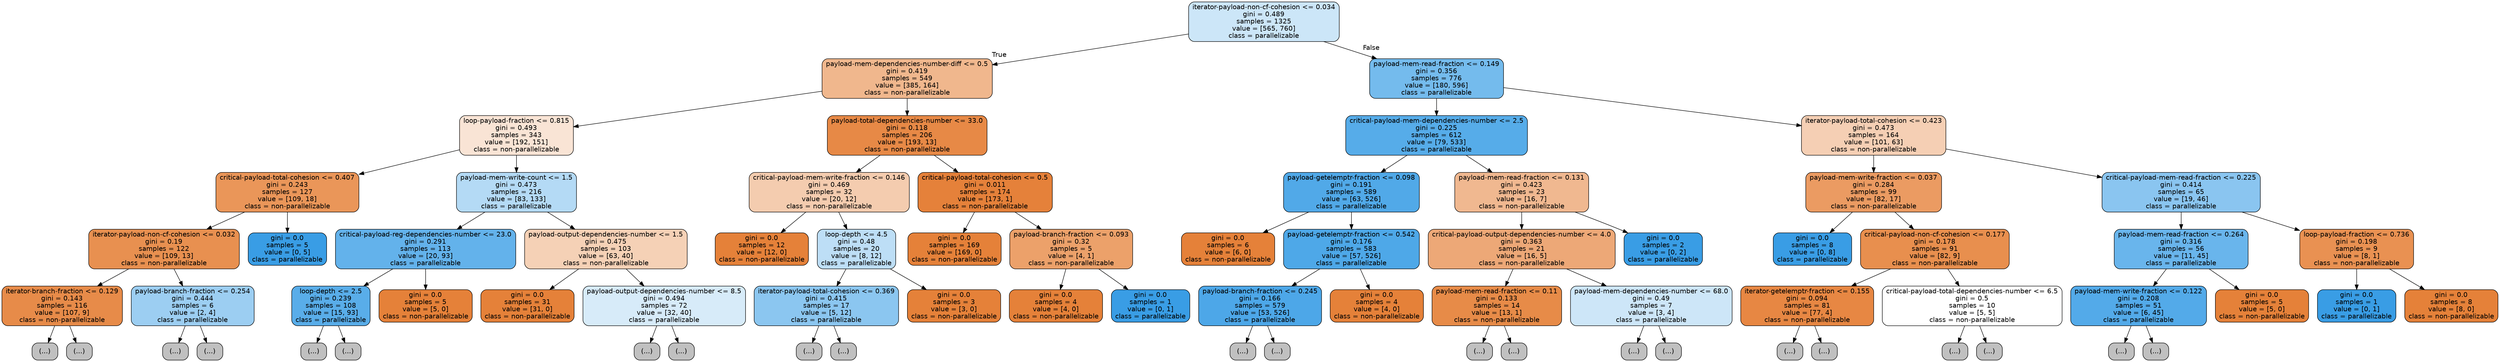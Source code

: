 digraph Tree {
node [shape=box, style="filled, rounded", color="black", fontname=helvetica] ;
edge [fontname=helvetica] ;
0 [label="iterator-payload-non-cf-cohesion <= 0.034\ngini = 0.489\nsamples = 1325\nvalue = [565, 760]\nclass = parallelizable", fillcolor="#399de541"] ;
1 [label="payload-mem-dependencies-number-diff <= 0.5\ngini = 0.419\nsamples = 549\nvalue = [385, 164]\nclass = non-parallelizable", fillcolor="#e5813992"] ;
0 -> 1 [labeldistance=2.5, labelangle=45, headlabel="True"] ;
2 [label="loop-payload-fraction <= 0.815\ngini = 0.493\nsamples = 343\nvalue = [192, 151]\nclass = non-parallelizable", fillcolor="#e5813936"] ;
1 -> 2 ;
3 [label="critical-payload-total-cohesion <= 0.407\ngini = 0.243\nsamples = 127\nvalue = [109, 18]\nclass = non-parallelizable", fillcolor="#e58139d5"] ;
2 -> 3 ;
4 [label="iterator-payload-non-cf-cohesion <= 0.032\ngini = 0.19\nsamples = 122\nvalue = [109, 13]\nclass = non-parallelizable", fillcolor="#e58139e1"] ;
3 -> 4 ;
5 [label="iterator-branch-fraction <= 0.129\ngini = 0.143\nsamples = 116\nvalue = [107, 9]\nclass = non-parallelizable", fillcolor="#e58139ea"] ;
4 -> 5 ;
6 [label="(...)", fillcolor="#C0C0C0"] ;
5 -> 6 ;
19 [label="(...)", fillcolor="#C0C0C0"] ;
5 -> 19 ;
24 [label="payload-branch-fraction <= 0.254\ngini = 0.444\nsamples = 6\nvalue = [2, 4]\nclass = parallelizable", fillcolor="#399de57f"] ;
4 -> 24 ;
25 [label="(...)", fillcolor="#C0C0C0"] ;
24 -> 25 ;
26 [label="(...)", fillcolor="#C0C0C0"] ;
24 -> 26 ;
27 [label="gini = 0.0\nsamples = 5\nvalue = [0, 5]\nclass = parallelizable", fillcolor="#399de5ff"] ;
3 -> 27 ;
28 [label="payload-mem-write-count <= 1.5\ngini = 0.473\nsamples = 216\nvalue = [83, 133]\nclass = parallelizable", fillcolor="#399de560"] ;
2 -> 28 ;
29 [label="critical-payload-reg-dependencies-number <= 23.0\ngini = 0.291\nsamples = 113\nvalue = [20, 93]\nclass = parallelizable", fillcolor="#399de5c8"] ;
28 -> 29 ;
30 [label="loop-depth <= 2.5\ngini = 0.239\nsamples = 108\nvalue = [15, 93]\nclass = parallelizable", fillcolor="#399de5d6"] ;
29 -> 30 ;
31 [label="(...)", fillcolor="#C0C0C0"] ;
30 -> 31 ;
36 [label="(...)", fillcolor="#C0C0C0"] ;
30 -> 36 ;
53 [label="gini = 0.0\nsamples = 5\nvalue = [5, 0]\nclass = non-parallelizable", fillcolor="#e58139ff"] ;
29 -> 53 ;
54 [label="payload-output-dependencies-number <= 1.5\ngini = 0.475\nsamples = 103\nvalue = [63, 40]\nclass = non-parallelizable", fillcolor="#e581395d"] ;
28 -> 54 ;
55 [label="gini = 0.0\nsamples = 31\nvalue = [31, 0]\nclass = non-parallelizable", fillcolor="#e58139ff"] ;
54 -> 55 ;
56 [label="payload-output-dependencies-number <= 8.5\ngini = 0.494\nsamples = 72\nvalue = [32, 40]\nclass = parallelizable", fillcolor="#399de533"] ;
54 -> 56 ;
57 [label="(...)", fillcolor="#C0C0C0"] ;
56 -> 57 ;
64 [label="(...)", fillcolor="#C0C0C0"] ;
56 -> 64 ;
69 [label="payload-total-dependencies-number <= 33.0\ngini = 0.118\nsamples = 206\nvalue = [193, 13]\nclass = non-parallelizable", fillcolor="#e58139ee"] ;
1 -> 69 ;
70 [label="critical-payload-mem-write-fraction <= 0.146\ngini = 0.469\nsamples = 32\nvalue = [20, 12]\nclass = non-parallelizable", fillcolor="#e5813966"] ;
69 -> 70 ;
71 [label="gini = 0.0\nsamples = 12\nvalue = [12, 0]\nclass = non-parallelizable", fillcolor="#e58139ff"] ;
70 -> 71 ;
72 [label="loop-depth <= 4.5\ngini = 0.48\nsamples = 20\nvalue = [8, 12]\nclass = parallelizable", fillcolor="#399de555"] ;
70 -> 72 ;
73 [label="iterator-payload-total-cohesion <= 0.369\ngini = 0.415\nsamples = 17\nvalue = [5, 12]\nclass = parallelizable", fillcolor="#399de595"] ;
72 -> 73 ;
74 [label="(...)", fillcolor="#C0C0C0"] ;
73 -> 74 ;
75 [label="(...)", fillcolor="#C0C0C0"] ;
73 -> 75 ;
82 [label="gini = 0.0\nsamples = 3\nvalue = [3, 0]\nclass = non-parallelizable", fillcolor="#e58139ff"] ;
72 -> 82 ;
83 [label="critical-payload-total-cohesion <= 0.5\ngini = 0.011\nsamples = 174\nvalue = [173, 1]\nclass = non-parallelizable", fillcolor="#e58139fe"] ;
69 -> 83 ;
84 [label="gini = 0.0\nsamples = 169\nvalue = [169, 0]\nclass = non-parallelizable", fillcolor="#e58139ff"] ;
83 -> 84 ;
85 [label="payload-branch-fraction <= 0.093\ngini = 0.32\nsamples = 5\nvalue = [4, 1]\nclass = non-parallelizable", fillcolor="#e58139bf"] ;
83 -> 85 ;
86 [label="gini = 0.0\nsamples = 4\nvalue = [4, 0]\nclass = non-parallelizable", fillcolor="#e58139ff"] ;
85 -> 86 ;
87 [label="gini = 0.0\nsamples = 1\nvalue = [0, 1]\nclass = parallelizable", fillcolor="#399de5ff"] ;
85 -> 87 ;
88 [label="payload-mem-read-fraction <= 0.149\ngini = 0.356\nsamples = 776\nvalue = [180, 596]\nclass = parallelizable", fillcolor="#399de5b2"] ;
0 -> 88 [labeldistance=2.5, labelangle=-45, headlabel="False"] ;
89 [label="critical-payload-mem-dependencies-number <= 2.5\ngini = 0.225\nsamples = 612\nvalue = [79, 533]\nclass = parallelizable", fillcolor="#399de5d9"] ;
88 -> 89 ;
90 [label="payload-getelemptr-fraction <= 0.098\ngini = 0.191\nsamples = 589\nvalue = [63, 526]\nclass = parallelizable", fillcolor="#399de5e0"] ;
89 -> 90 ;
91 [label="gini = 0.0\nsamples = 6\nvalue = [6, 0]\nclass = non-parallelizable", fillcolor="#e58139ff"] ;
90 -> 91 ;
92 [label="payload-getelemptr-fraction <= 0.542\ngini = 0.176\nsamples = 583\nvalue = [57, 526]\nclass = parallelizable", fillcolor="#399de5e3"] ;
90 -> 92 ;
93 [label="payload-branch-fraction <= 0.245\ngini = 0.166\nsamples = 579\nvalue = [53, 526]\nclass = parallelizable", fillcolor="#399de5e5"] ;
92 -> 93 ;
94 [label="(...)", fillcolor="#C0C0C0"] ;
93 -> 94 ;
151 [label="(...)", fillcolor="#C0C0C0"] ;
93 -> 151 ;
168 [label="gini = 0.0\nsamples = 4\nvalue = [4, 0]\nclass = non-parallelizable", fillcolor="#e58139ff"] ;
92 -> 168 ;
169 [label="payload-mem-read-fraction <= 0.131\ngini = 0.423\nsamples = 23\nvalue = [16, 7]\nclass = non-parallelizable", fillcolor="#e581398f"] ;
89 -> 169 ;
170 [label="critical-payload-output-dependencies-number <= 4.0\ngini = 0.363\nsamples = 21\nvalue = [16, 5]\nclass = non-parallelizable", fillcolor="#e58139af"] ;
169 -> 170 ;
171 [label="payload-mem-read-fraction <= 0.11\ngini = 0.133\nsamples = 14\nvalue = [13, 1]\nclass = non-parallelizable", fillcolor="#e58139eb"] ;
170 -> 171 ;
172 [label="(...)", fillcolor="#C0C0C0"] ;
171 -> 172 ;
173 [label="(...)", fillcolor="#C0C0C0"] ;
171 -> 173 ;
176 [label="payload-mem-dependencies-number <= 68.0\ngini = 0.49\nsamples = 7\nvalue = [3, 4]\nclass = parallelizable", fillcolor="#399de540"] ;
170 -> 176 ;
177 [label="(...)", fillcolor="#C0C0C0"] ;
176 -> 177 ;
178 [label="(...)", fillcolor="#C0C0C0"] ;
176 -> 178 ;
179 [label="gini = 0.0\nsamples = 2\nvalue = [0, 2]\nclass = parallelizable", fillcolor="#399de5ff"] ;
169 -> 179 ;
180 [label="iterator-payload-total-cohesion <= 0.423\ngini = 0.473\nsamples = 164\nvalue = [101, 63]\nclass = non-parallelizable", fillcolor="#e5813960"] ;
88 -> 180 ;
181 [label="payload-mem-write-fraction <= 0.037\ngini = 0.284\nsamples = 99\nvalue = [82, 17]\nclass = non-parallelizable", fillcolor="#e58139ca"] ;
180 -> 181 ;
182 [label="gini = 0.0\nsamples = 8\nvalue = [0, 8]\nclass = parallelizable", fillcolor="#399de5ff"] ;
181 -> 182 ;
183 [label="critical-payload-non-cf-cohesion <= 0.177\ngini = 0.178\nsamples = 91\nvalue = [82, 9]\nclass = non-parallelizable", fillcolor="#e58139e3"] ;
181 -> 183 ;
184 [label="iterator-getelemptr-fraction <= 0.155\ngini = 0.094\nsamples = 81\nvalue = [77, 4]\nclass = non-parallelizable", fillcolor="#e58139f2"] ;
183 -> 184 ;
185 [label="(...)", fillcolor="#C0C0C0"] ;
184 -> 185 ;
190 [label="(...)", fillcolor="#C0C0C0"] ;
184 -> 190 ;
193 [label="critical-payload-total-dependencies-number <= 6.5\ngini = 0.5\nsamples = 10\nvalue = [5, 5]\nclass = non-parallelizable", fillcolor="#e5813900"] ;
183 -> 193 ;
194 [label="(...)", fillcolor="#C0C0C0"] ;
193 -> 194 ;
195 [label="(...)", fillcolor="#C0C0C0"] ;
193 -> 195 ;
196 [label="critical-payload-mem-read-fraction <= 0.225\ngini = 0.414\nsamples = 65\nvalue = [19, 46]\nclass = parallelizable", fillcolor="#399de596"] ;
180 -> 196 ;
197 [label="payload-mem-read-fraction <= 0.264\ngini = 0.316\nsamples = 56\nvalue = [11, 45]\nclass = parallelizable", fillcolor="#399de5c1"] ;
196 -> 197 ;
198 [label="payload-mem-write-fraction <= 0.122\ngini = 0.208\nsamples = 51\nvalue = [6, 45]\nclass = parallelizable", fillcolor="#399de5dd"] ;
197 -> 198 ;
199 [label="(...)", fillcolor="#C0C0C0"] ;
198 -> 199 ;
210 [label="(...)", fillcolor="#C0C0C0"] ;
198 -> 210 ;
211 [label="gini = 0.0\nsamples = 5\nvalue = [5, 0]\nclass = non-parallelizable", fillcolor="#e58139ff"] ;
197 -> 211 ;
212 [label="loop-payload-fraction <= 0.736\ngini = 0.198\nsamples = 9\nvalue = [8, 1]\nclass = non-parallelizable", fillcolor="#e58139df"] ;
196 -> 212 ;
213 [label="gini = 0.0\nsamples = 1\nvalue = [0, 1]\nclass = parallelizable", fillcolor="#399de5ff"] ;
212 -> 213 ;
214 [label="gini = 0.0\nsamples = 8\nvalue = [8, 0]\nclass = non-parallelizable", fillcolor="#e58139ff"] ;
212 -> 214 ;
}